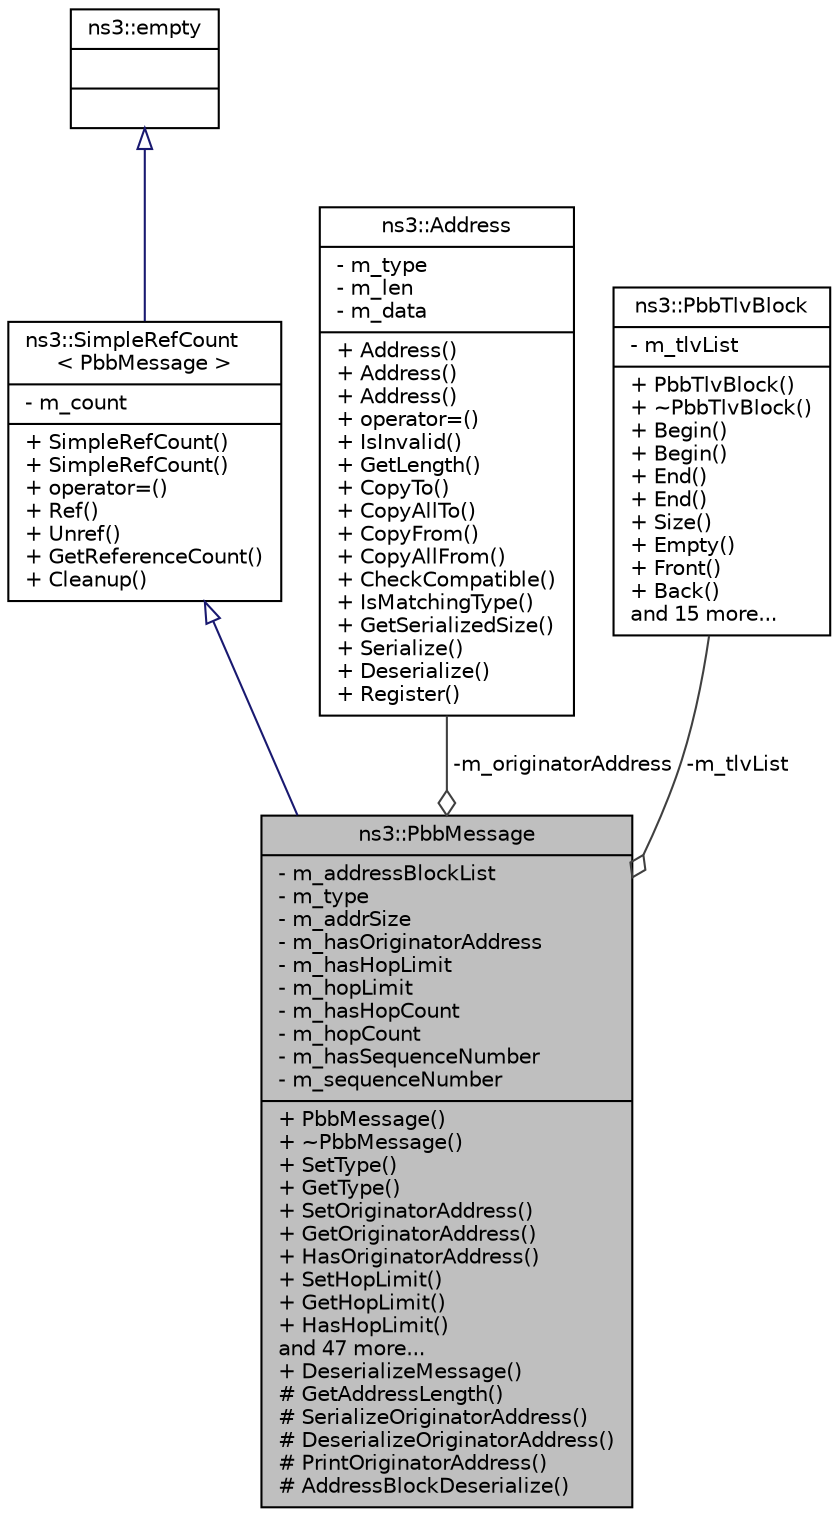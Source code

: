 digraph "ns3::PbbMessage"
{
  edge [fontname="Helvetica",fontsize="10",labelfontname="Helvetica",labelfontsize="10"];
  node [fontname="Helvetica",fontsize="10",shape=record];
  Node1 [label="{ns3::PbbMessage\n|- m_addressBlockList\l- m_type\l- m_addrSize\l- m_hasOriginatorAddress\l- m_hasHopLimit\l- m_hopLimit\l- m_hasHopCount\l- m_hopCount\l- m_hasSequenceNumber\l- m_sequenceNumber\l|+ PbbMessage()\l+ ~PbbMessage()\l+ SetType()\l+ GetType()\l+ SetOriginatorAddress()\l+ GetOriginatorAddress()\l+ HasOriginatorAddress()\l+ SetHopLimit()\l+ GetHopLimit()\l+ HasHopLimit()\land 47 more...\l+ DeserializeMessage()\l# GetAddressLength()\l# SerializeOriginatorAddress()\l# DeserializeOriginatorAddress()\l# PrintOriginatorAddress()\l# AddressBlockDeserialize()\l}",height=0.2,width=0.4,color="black", fillcolor="grey75", style="filled", fontcolor="black"];
  Node2 -> Node1 [dir="back",color="midnightblue",fontsize="10",style="solid",arrowtail="onormal"];
  Node2 [label="{ns3::SimpleRefCount\l\< PbbMessage \>\n|- m_count\l|+ SimpleRefCount()\l+ SimpleRefCount()\l+ operator=()\l+ Ref()\l+ Unref()\l+ GetReferenceCount()\l+ Cleanup()\l}",height=0.2,width=0.4,color="black", fillcolor="white", style="filled",URL="$da/da1/classns3_1_1SimpleRefCount.html"];
  Node3 -> Node2 [dir="back",color="midnightblue",fontsize="10",style="solid",arrowtail="onormal"];
  Node3 [label="{ns3::empty\n||}",height=0.2,width=0.4,color="black", fillcolor="white", style="filled",URL="$d9/d6a/classns3_1_1empty.html",tooltip="make Callback use a separate empty type "];
  Node4 -> Node1 [color="grey25",fontsize="10",style="solid",label=" -m_originatorAddress" ,arrowhead="odiamond"];
  Node4 [label="{ns3::Address\n|- m_type\l- m_len\l- m_data\l|+ Address()\l+ Address()\l+ Address()\l+ operator=()\l+ IsInvalid()\l+ GetLength()\l+ CopyTo()\l+ CopyAllTo()\l+ CopyFrom()\l+ CopyAllFrom()\l+ CheckCompatible()\l+ IsMatchingType()\l+ GetSerializedSize()\l+ Serialize()\l+ Deserialize()\l+ Register()\l}",height=0.2,width=0.4,color="black", fillcolor="white", style="filled",URL="$d2/d5f/classns3_1_1Address.html",tooltip="a polymophic address class "];
  Node5 -> Node1 [color="grey25",fontsize="10",style="solid",label=" -m_tlvList" ,arrowhead="odiamond"];
  Node5 [label="{ns3::PbbTlvBlock\n|- m_tlvList\l|+ PbbTlvBlock()\l+ ~PbbTlvBlock()\l+ Begin()\l+ Begin()\l+ End()\l+ End()\l+ Size()\l+ Empty()\l+ Front()\l+ Back()\land 15 more...\l}",height=0.2,width=0.4,color="black", fillcolor="white", style="filled",URL="$d8/d5b/classns3_1_1PbbTlvBlock.html",tooltip="A block of packet or message TLVs (PbbTlv). "];
}
